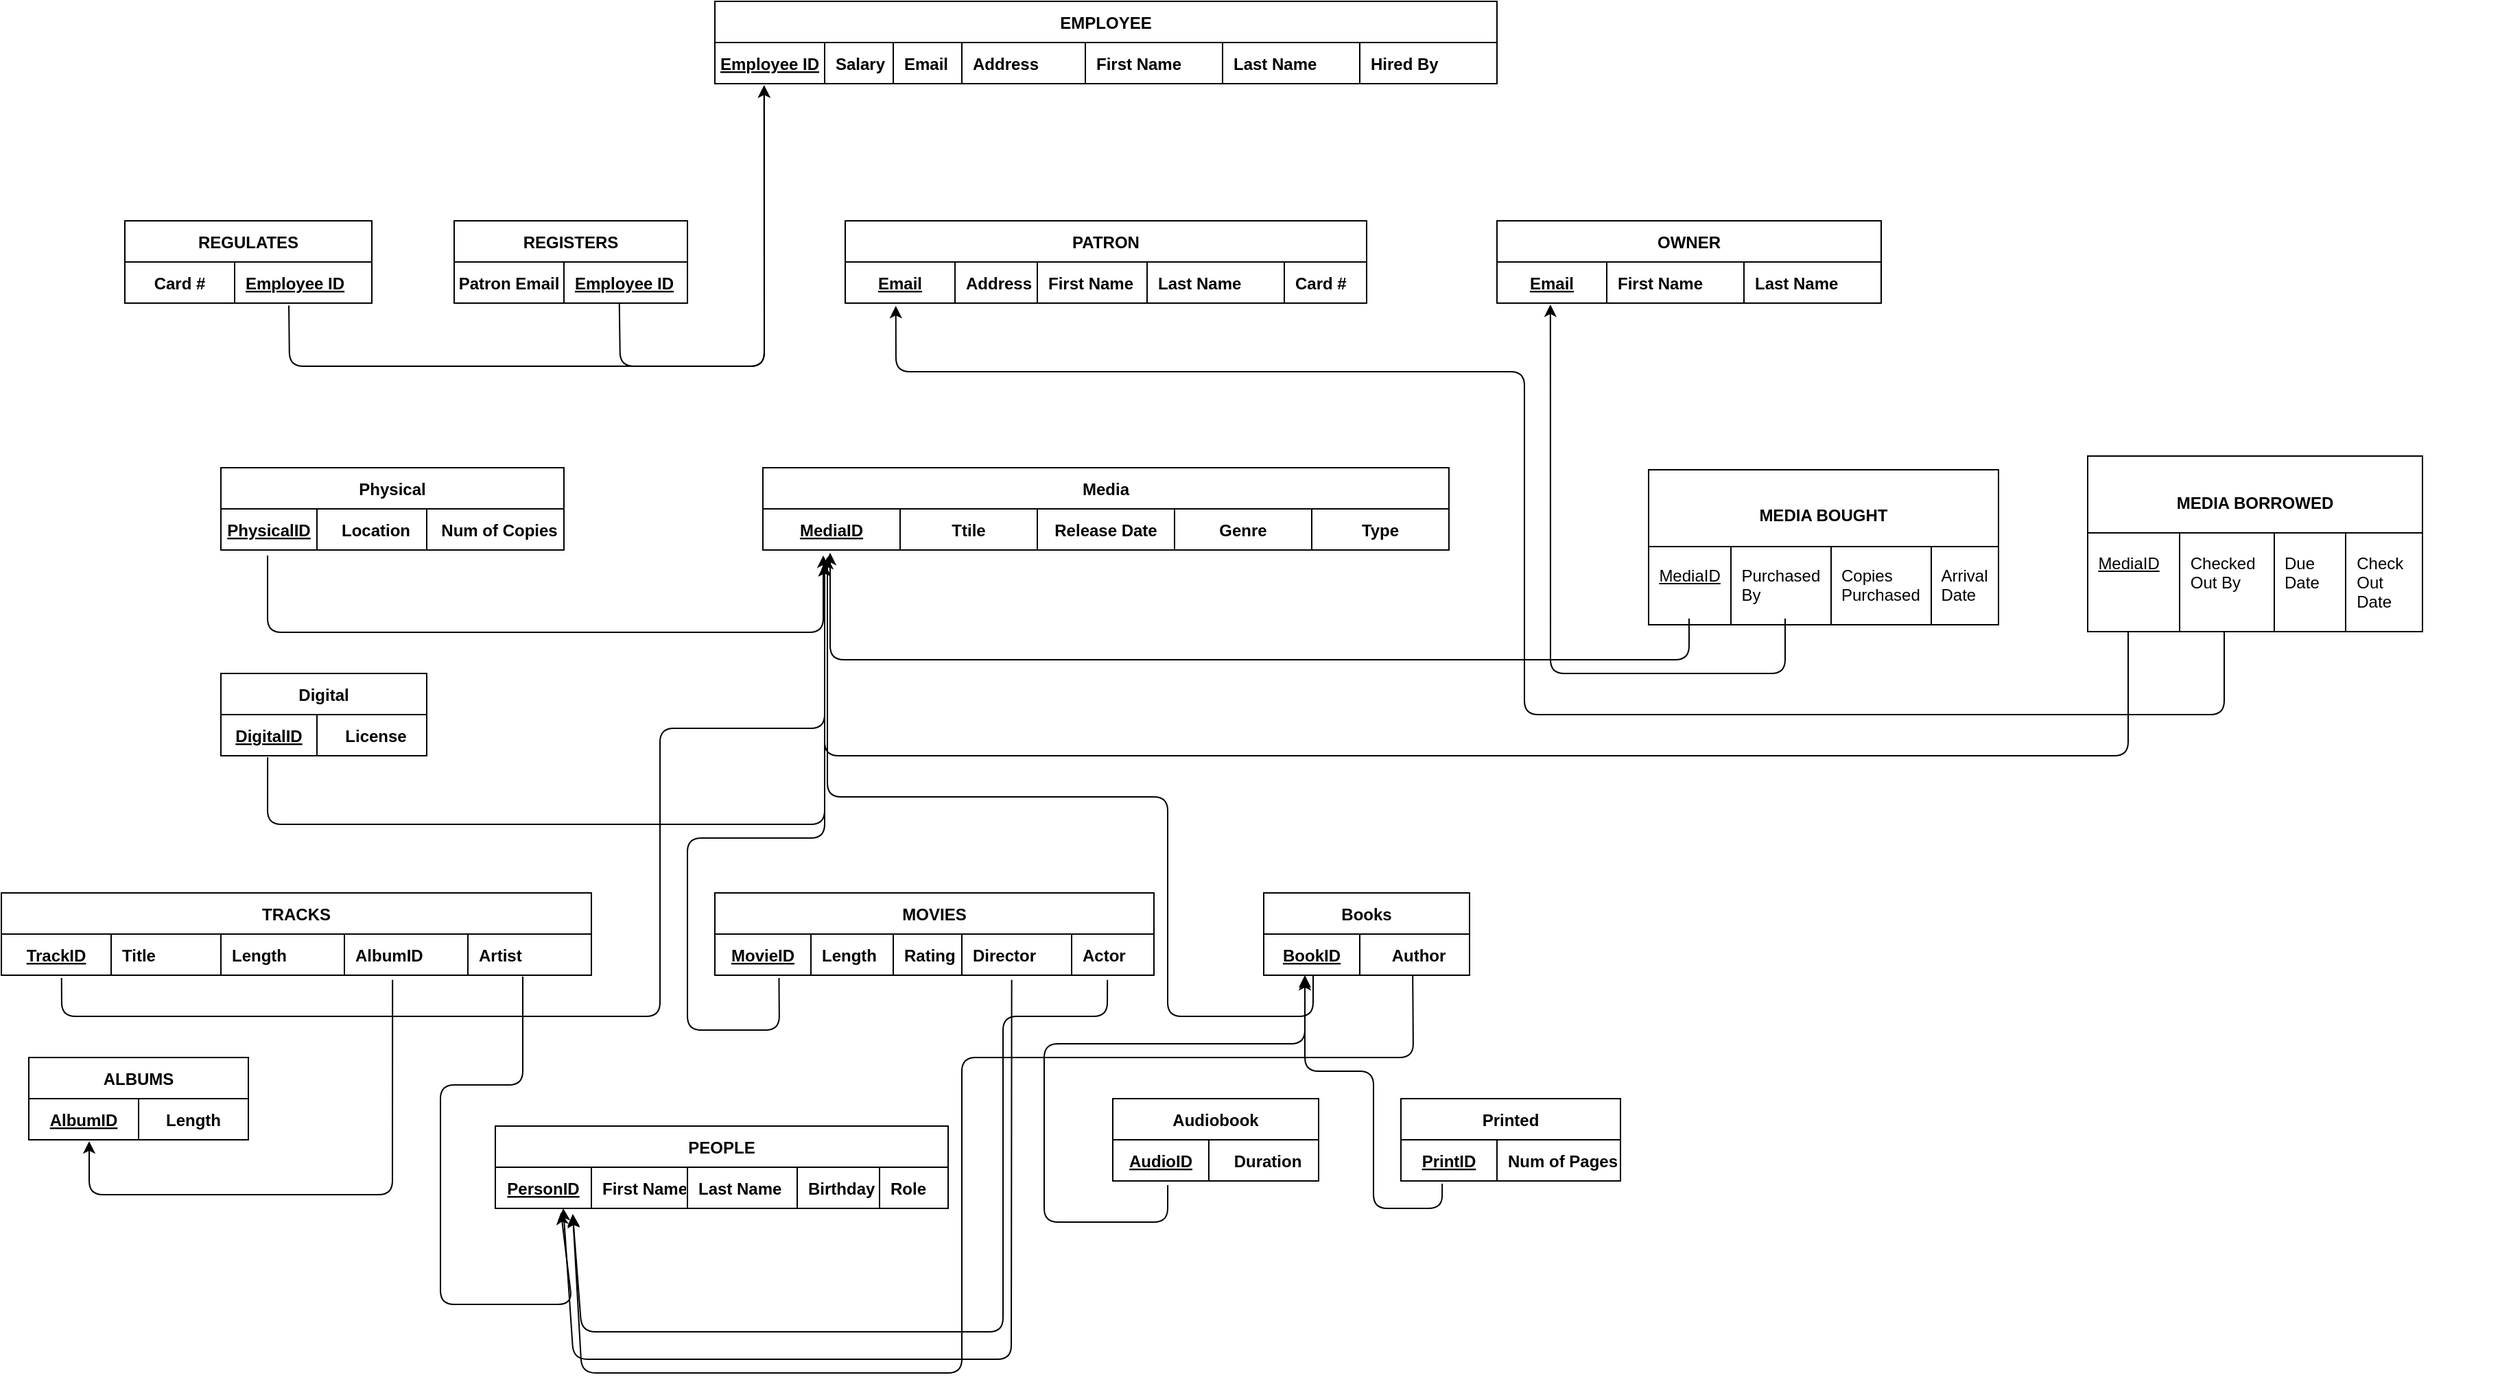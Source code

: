 <mxfile version="14.1.8" type="device"><diagram id="optC_siI0P9G7WBGGkas" name="Page-1"><mxGraphModel dx="1894" dy="1380" grid="1" gridSize="10" guides="1" tooltips="1" connect="1" arrows="1" fold="1" page="1" pageScale="1" pageWidth="850" pageHeight="1100" math="0" shadow="0"><root><mxCell id="0"/><mxCell id="1" parent="0"/><mxCell id="qBYB9C6rcBCTpEjO4FeT-145" value="EMPLOYEE" style="shape=table;startSize=30;container=1;collapsible=1;childLayout=tableLayout;fixedRows=1;rowLines=0;fontStyle=1;align=center;resizeLast=1;" parent="1" vertex="1"><mxGeometry x="570" y="60" width="570" height="60" as="geometry"/></mxCell><mxCell id="qBYB9C6rcBCTpEjO4FeT-146" value="" style="shape=partialRectangle;collapsible=0;dropTarget=0;pointerEvents=0;fillColor=none;top=0;left=0;bottom=1;right=0;points=[[0,0.5],[1,0.5]];portConstraint=eastwest;" parent="qBYB9C6rcBCTpEjO4FeT-145" vertex="1"><mxGeometry y="30" width="570" height="30" as="geometry"/></mxCell><mxCell id="qBYB9C6rcBCTpEjO4FeT-147" value="Employee ID" style="shape=partialRectangle;connectable=0;fillColor=none;top=0;left=0;bottom=0;right=0;fontStyle=5;overflow=hidden;" parent="qBYB9C6rcBCTpEjO4FeT-146" vertex="1"><mxGeometry width="80" height="30" as="geometry"/></mxCell><mxCell id="qBYB9C6rcBCTpEjO4FeT-148" value="Salary" style="shape=partialRectangle;connectable=0;fillColor=none;top=0;left=0;bottom=0;right=0;align=left;spacingLeft=6;fontStyle=1;overflow=hidden;" parent="qBYB9C6rcBCTpEjO4FeT-146" vertex="1"><mxGeometry x="80" width="50" height="30" as="geometry"/></mxCell><mxCell id="qBYB9C6rcBCTpEjO4FeT-149" value="Email" style="shape=partialRectangle;connectable=0;fillColor=none;top=0;left=0;bottom=0;right=0;align=left;spacingLeft=6;fontStyle=1;overflow=hidden;" parent="qBYB9C6rcBCTpEjO4FeT-146" vertex="1"><mxGeometry x="130" width="50" height="30" as="geometry"/></mxCell><mxCell id="qBYB9C6rcBCTpEjO4FeT-150" value="Address" style="shape=partialRectangle;connectable=0;fillColor=none;top=0;left=0;bottom=0;right=0;align=left;spacingLeft=6;fontStyle=1;overflow=hidden;" parent="qBYB9C6rcBCTpEjO4FeT-146" vertex="1"><mxGeometry x="180" width="90" height="30" as="geometry"/></mxCell><mxCell id="qBYB9C6rcBCTpEjO4FeT-151" value="First Name" style="shape=partialRectangle;connectable=0;fillColor=none;top=0;left=0;bottom=0;right=0;align=left;spacingLeft=6;fontStyle=1;overflow=hidden;" parent="qBYB9C6rcBCTpEjO4FeT-146" vertex="1"><mxGeometry x="270" width="100" height="30" as="geometry"/></mxCell><mxCell id="qBYB9C6rcBCTpEjO4FeT-152" value="Last Name" style="shape=partialRectangle;connectable=0;fillColor=none;top=0;left=0;bottom=0;right=0;align=left;spacingLeft=6;fontStyle=1;overflow=hidden;" parent="qBYB9C6rcBCTpEjO4FeT-146" vertex="1"><mxGeometry x="370" width="100" height="30" as="geometry"/></mxCell><mxCell id="qBYB9C6rcBCTpEjO4FeT-153" value="Hired By" style="shape=partialRectangle;connectable=0;fillColor=none;top=0;left=0;bottom=0;right=0;align=left;spacingLeft=6;fontStyle=1;overflow=hidden;" parent="qBYB9C6rcBCTpEjO4FeT-146" vertex="1"><mxGeometry x="470" width="100" height="30" as="geometry"/></mxCell><mxCell id="qBYB9C6rcBCTpEjO4FeT-154" value="PATRON" style="shape=table;startSize=30;container=1;collapsible=1;childLayout=tableLayout;fixedRows=1;rowLines=0;fontStyle=1;align=center;resizeLast=1;" parent="1" vertex="1"><mxGeometry x="665" y="220" width="380" height="60" as="geometry"/></mxCell><mxCell id="qBYB9C6rcBCTpEjO4FeT-155" value="" style="shape=partialRectangle;collapsible=0;dropTarget=0;pointerEvents=0;fillColor=none;top=0;left=0;bottom=1;right=0;points=[[0,0.5],[1,0.5]];portConstraint=eastwest;" parent="qBYB9C6rcBCTpEjO4FeT-154" vertex="1"><mxGeometry y="30" width="380" height="30" as="geometry"/></mxCell><mxCell id="qBYB9C6rcBCTpEjO4FeT-156" value="Email" style="shape=partialRectangle;connectable=0;fillColor=none;top=0;left=0;bottom=0;right=0;fontStyle=5;overflow=hidden;" parent="qBYB9C6rcBCTpEjO4FeT-155" vertex="1"><mxGeometry width="80" height="30" as="geometry"/></mxCell><mxCell id="qBYB9C6rcBCTpEjO4FeT-157" value="Address" style="shape=partialRectangle;connectable=0;fillColor=none;top=0;left=0;bottom=0;right=0;align=left;spacingLeft=6;fontStyle=1;overflow=hidden;" parent="qBYB9C6rcBCTpEjO4FeT-155" vertex="1"><mxGeometry x="80" width="60" height="30" as="geometry"/></mxCell><mxCell id="qBYB9C6rcBCTpEjO4FeT-158" value="First Name" style="shape=partialRectangle;connectable=0;fillColor=none;top=0;left=0;bottom=0;right=0;align=left;spacingLeft=6;fontStyle=1;overflow=hidden;" parent="qBYB9C6rcBCTpEjO4FeT-155" vertex="1"><mxGeometry x="140" width="80" height="30" as="geometry"/></mxCell><mxCell id="qBYB9C6rcBCTpEjO4FeT-159" value="Last Name" style="shape=partialRectangle;connectable=0;fillColor=none;top=0;left=0;bottom=0;right=0;align=left;spacingLeft=6;fontStyle=1;overflow=hidden;" parent="qBYB9C6rcBCTpEjO4FeT-155" vertex="1"><mxGeometry x="220" width="100" height="30" as="geometry"/></mxCell><mxCell id="qBYB9C6rcBCTpEjO4FeT-160" value="Card #" style="shape=partialRectangle;connectable=0;fillColor=none;top=0;left=0;bottom=0;right=0;align=left;spacingLeft=6;fontStyle=1;overflow=hidden;" parent="qBYB9C6rcBCTpEjO4FeT-155" vertex="1"><mxGeometry x="320" width="60" height="30" as="geometry"/></mxCell><mxCell id="qBYB9C6rcBCTpEjO4FeT-161" value="Books" style="shape=table;startSize=30;container=1;collapsible=1;childLayout=tableLayout;fixedRows=1;rowLines=0;fontStyle=1;align=center;resizeLast=1;" parent="1" vertex="1"><mxGeometry x="970" y="710" width="150" height="60" as="geometry"/></mxCell><mxCell id="qBYB9C6rcBCTpEjO4FeT-162" value="" style="shape=partialRectangle;collapsible=0;dropTarget=0;pointerEvents=0;fillColor=none;top=0;left=0;bottom=1;right=0;points=[[0,0.5],[1,0.5]];portConstraint=eastwest;" parent="qBYB9C6rcBCTpEjO4FeT-161" vertex="1"><mxGeometry y="30" width="150" height="30" as="geometry"/></mxCell><mxCell id="qBYB9C6rcBCTpEjO4FeT-163" value="BookID" style="shape=partialRectangle;connectable=0;fillColor=none;top=0;left=0;bottom=0;right=0;fontStyle=5;overflow=hidden;" parent="qBYB9C6rcBCTpEjO4FeT-162" vertex="1"><mxGeometry width="70" height="30" as="geometry"/></mxCell><mxCell id="qBYB9C6rcBCTpEjO4FeT-171" value="Author" style="shape=partialRectangle;connectable=0;fillColor=none;top=0;left=0;bottom=0;right=0;align=center;spacingLeft=6;fontStyle=1;overflow=hidden;" parent="qBYB9C6rcBCTpEjO4FeT-162" vertex="1"><mxGeometry x="70" width="80" height="30" as="geometry"/></mxCell><mxCell id="qBYB9C6rcBCTpEjO4FeT-174" value="OWNER" style="shape=table;startSize=30;container=1;collapsible=1;childLayout=tableLayout;fixedRows=1;rowLines=0;fontStyle=1;align=center;resizeLast=1;" parent="1" vertex="1"><mxGeometry x="1140" y="220" width="280" height="60" as="geometry"/></mxCell><mxCell id="qBYB9C6rcBCTpEjO4FeT-175" value="" style="shape=partialRectangle;collapsible=0;dropTarget=0;pointerEvents=0;fillColor=none;top=0;left=0;bottom=1;right=0;points=[[0,0.5],[1,0.5]];portConstraint=eastwest;" parent="qBYB9C6rcBCTpEjO4FeT-174" vertex="1"><mxGeometry y="30" width="280" height="30" as="geometry"/></mxCell><mxCell id="qBYB9C6rcBCTpEjO4FeT-176" value="Email" style="shape=partialRectangle;connectable=0;fillColor=none;top=0;left=0;bottom=0;right=0;fontStyle=5;overflow=hidden;" parent="qBYB9C6rcBCTpEjO4FeT-175" vertex="1"><mxGeometry width="80" height="30" as="geometry"/></mxCell><mxCell id="qBYB9C6rcBCTpEjO4FeT-177" value="First Name" style="shape=partialRectangle;connectable=0;fillColor=none;top=0;left=0;bottom=0;right=0;align=left;spacingLeft=6;fontStyle=1;overflow=hidden;" parent="qBYB9C6rcBCTpEjO4FeT-175" vertex="1"><mxGeometry x="80" width="100" height="30" as="geometry"/></mxCell><mxCell id="qBYB9C6rcBCTpEjO4FeT-178" value="Last Name" style="shape=partialRectangle;connectable=0;fillColor=none;top=0;left=0;bottom=0;right=0;align=left;spacingLeft=6;fontStyle=1;overflow=hidden;" parent="qBYB9C6rcBCTpEjO4FeT-175" vertex="1"><mxGeometry x="180" width="100" height="30" as="geometry"/></mxCell><mxCell id="qBYB9C6rcBCTpEjO4FeT-179" value="ALBUMS" style="shape=table;startSize=30;container=1;collapsible=1;childLayout=tableLayout;fixedRows=1;rowLines=0;fontStyle=1;align=center;resizeLast=1;fillColor=none;" parent="1" vertex="1"><mxGeometry x="70" y="830" width="160" height="60" as="geometry"/></mxCell><mxCell id="qBYB9C6rcBCTpEjO4FeT-180" value="" style="shape=partialRectangle;collapsible=0;dropTarget=0;pointerEvents=0;fillColor=none;top=0;left=0;bottom=1;right=0;points=[[0,0.5],[1,0.5]];portConstraint=eastwest;" parent="qBYB9C6rcBCTpEjO4FeT-179" vertex="1"><mxGeometry y="30" width="160" height="30" as="geometry"/></mxCell><mxCell id="qBYB9C6rcBCTpEjO4FeT-181" value="AlbumID" style="shape=partialRectangle;connectable=0;fillColor=none;top=0;left=0;bottom=0;right=0;fontStyle=5;overflow=hidden;strokeColor=#FF0000;shadow=1;" parent="qBYB9C6rcBCTpEjO4FeT-180" vertex="1"><mxGeometry width="80" height="30" as="geometry"/></mxCell><mxCell id="lABjSXxBEu2qOvhMB3KD-27" value="Length" style="shape=partialRectangle;connectable=0;fillColor=none;top=0;left=0;bottom=0;right=0;fontStyle=1;overflow=hidden;strokeColor=#FF0000;shadow=1;" parent="qBYB9C6rcBCTpEjO4FeT-180" vertex="1"><mxGeometry x="80" width="80" height="30" as="geometry"/></mxCell><mxCell id="qBYB9C6rcBCTpEjO4FeT-192" value="TRACKS" style="shape=table;startSize=30;container=1;collapsible=1;childLayout=tableLayout;fixedRows=1;rowLines=0;fontStyle=1;align=center;resizeLast=1;fillColor=none;" parent="1" vertex="1"><mxGeometry x="50" y="710" width="430" height="60" as="geometry"/></mxCell><mxCell id="qBYB9C6rcBCTpEjO4FeT-193" value="" style="shape=partialRectangle;collapsible=0;dropTarget=0;pointerEvents=0;fillColor=none;top=0;left=0;bottom=1;right=0;points=[[0,0.5],[1,0.5]];portConstraint=eastwest;" parent="qBYB9C6rcBCTpEjO4FeT-192" vertex="1"><mxGeometry y="30" width="430" height="30" as="geometry"/></mxCell><mxCell id="qBYB9C6rcBCTpEjO4FeT-194" value="TrackID" style="shape=partialRectangle;connectable=0;fillColor=none;top=0;left=0;bottom=0;right=0;fontStyle=5;overflow=hidden;" parent="qBYB9C6rcBCTpEjO4FeT-193" vertex="1"><mxGeometry width="80" height="30" as="geometry"/></mxCell><mxCell id="qBYB9C6rcBCTpEjO4FeT-195" value="Title" style="shape=partialRectangle;connectable=0;fillColor=none;top=0;left=0;bottom=0;right=0;align=left;spacingLeft=6;fontStyle=1;overflow=hidden;" parent="qBYB9C6rcBCTpEjO4FeT-193" vertex="1"><mxGeometry x="80" width="80" height="30" as="geometry"/></mxCell><mxCell id="qBYB9C6rcBCTpEjO4FeT-196" value="Length" style="shape=partialRectangle;connectable=0;fillColor=none;top=0;left=0;bottom=0;right=0;align=left;spacingLeft=6;fontStyle=1;overflow=hidden;" parent="qBYB9C6rcBCTpEjO4FeT-193" vertex="1"><mxGeometry x="160" width="90" height="30" as="geometry"/></mxCell><mxCell id="lABjSXxBEu2qOvhMB3KD-9" value="AlbumID" style="shape=partialRectangle;connectable=0;fillColor=none;top=0;left=0;bottom=0;right=0;align=left;spacingLeft=6;fontStyle=1;overflow=hidden;" parent="qBYB9C6rcBCTpEjO4FeT-193" vertex="1"><mxGeometry x="250" width="90" height="30" as="geometry"/></mxCell><mxCell id="qBYB9C6rcBCTpEjO4FeT-197" value="Artist" style="shape=partialRectangle;connectable=0;fillColor=none;top=0;left=0;bottom=0;right=0;align=left;spacingLeft=6;fontStyle=1;overflow=hidden;" parent="qBYB9C6rcBCTpEjO4FeT-193" vertex="1"><mxGeometry x="340" width="90" height="30" as="geometry"/></mxCell><mxCell id="qBYB9C6rcBCTpEjO4FeT-198" value="MOVIES" style="shape=table;startSize=30;container=1;collapsible=1;childLayout=tableLayout;fixedRows=1;rowLines=0;fontStyle=1;align=center;resizeLast=1;fillColor=none;" parent="1" vertex="1"><mxGeometry x="570" y="710" width="320" height="60" as="geometry"/></mxCell><mxCell id="qBYB9C6rcBCTpEjO4FeT-199" value="" style="shape=partialRectangle;collapsible=0;dropTarget=0;pointerEvents=0;fillColor=none;top=0;left=0;bottom=1;right=0;points=[[0,0.5],[1,0.5]];portConstraint=eastwest;" parent="qBYB9C6rcBCTpEjO4FeT-198" vertex="1"><mxGeometry y="30" width="320" height="30" as="geometry"/></mxCell><mxCell id="qBYB9C6rcBCTpEjO4FeT-200" value="MovieID" style="shape=partialRectangle;connectable=0;fillColor=none;top=0;left=0;bottom=0;right=0;fontStyle=5;overflow=hidden;" parent="qBYB9C6rcBCTpEjO4FeT-199" vertex="1"><mxGeometry width="70" height="30" as="geometry"/></mxCell><mxCell id="qBYB9C6rcBCTpEjO4FeT-206" value="Length" style="shape=partialRectangle;connectable=0;fillColor=none;top=0;left=0;bottom=0;right=0;align=left;spacingLeft=6;fontStyle=1;overflow=hidden;" parent="qBYB9C6rcBCTpEjO4FeT-199" vertex="1"><mxGeometry x="70" width="60" height="30" as="geometry"/></mxCell><mxCell id="qBYB9C6rcBCTpEjO4FeT-207" value="Rating" style="shape=partialRectangle;connectable=0;fillColor=none;top=0;left=0;bottom=0;right=0;align=left;spacingLeft=6;fontStyle=1;overflow=hidden;" parent="qBYB9C6rcBCTpEjO4FeT-199" vertex="1"><mxGeometry x="130" width="50" height="30" as="geometry"/></mxCell><mxCell id="qBYB9C6rcBCTpEjO4FeT-208" value="Director" style="shape=partialRectangle;connectable=0;fillColor=none;top=0;left=0;bottom=0;right=0;align=left;spacingLeft=6;fontStyle=1;overflow=hidden;" parent="qBYB9C6rcBCTpEjO4FeT-199" vertex="1"><mxGeometry x="180" width="80" height="30" as="geometry"/></mxCell><mxCell id="lABjSXxBEu2qOvhMB3KD-32" value="Actor" style="shape=partialRectangle;connectable=0;fillColor=none;top=0;left=0;bottom=0;right=0;align=left;spacingLeft=6;fontStyle=1;overflow=hidden;" parent="qBYB9C6rcBCTpEjO4FeT-199" vertex="1"><mxGeometry x="260" width="60" height="30" as="geometry"/></mxCell><mxCell id="qBYB9C6rcBCTpEjO4FeT-219" value="PEOPLE" style="shape=table;startSize=30;container=1;collapsible=1;childLayout=tableLayout;fixedRows=1;rowLines=0;fontStyle=1;align=center;resizeLast=1;" parent="1" vertex="1"><mxGeometry x="410" y="880" width="330" height="60" as="geometry"/></mxCell><mxCell id="qBYB9C6rcBCTpEjO4FeT-220" value="" style="shape=partialRectangle;collapsible=0;dropTarget=0;pointerEvents=0;fillColor=none;top=0;left=0;bottom=1;right=0;points=[[0,0.5],[1,0.5]];portConstraint=eastwest;" parent="qBYB9C6rcBCTpEjO4FeT-219" vertex="1"><mxGeometry y="30" width="330" height="30" as="geometry"/></mxCell><mxCell id="qBYB9C6rcBCTpEjO4FeT-221" value="PersonID" style="shape=partialRectangle;connectable=0;fillColor=none;top=0;left=0;bottom=0;right=0;fontStyle=5;overflow=hidden;" parent="qBYB9C6rcBCTpEjO4FeT-220" vertex="1"><mxGeometry width="70" height="30" as="geometry"/></mxCell><mxCell id="qBYB9C6rcBCTpEjO4FeT-222" value="First Name" style="shape=partialRectangle;connectable=0;fillColor=none;top=0;left=0;bottom=0;right=0;align=left;spacingLeft=6;fontStyle=1;overflow=hidden;" parent="qBYB9C6rcBCTpEjO4FeT-220" vertex="1"><mxGeometry x="70" width="70" height="30" as="geometry"/></mxCell><mxCell id="qBYB9C6rcBCTpEjO4FeT-223" value="Last Name" style="shape=partialRectangle;connectable=0;fillColor=none;top=0;left=0;bottom=0;right=0;align=left;spacingLeft=6;fontStyle=1;overflow=hidden;" parent="qBYB9C6rcBCTpEjO4FeT-220" vertex="1"><mxGeometry x="140" width="80" height="30" as="geometry"/></mxCell><mxCell id="at8RIfhT87siccbuN55q-1" value="Birthday" style="shape=partialRectangle;connectable=0;fillColor=none;top=0;left=0;bottom=0;right=0;align=left;spacingLeft=6;fontStyle=1;overflow=hidden;" vertex="1" parent="qBYB9C6rcBCTpEjO4FeT-220"><mxGeometry x="220" width="60" height="30" as="geometry"/></mxCell><mxCell id="at8RIfhT87siccbuN55q-2" value="Role" style="shape=partialRectangle;connectable=0;fillColor=none;top=0;left=0;bottom=0;right=0;align=left;spacingLeft=6;fontStyle=1;overflow=hidden;" vertex="1" parent="qBYB9C6rcBCTpEjO4FeT-220"><mxGeometry x="280" width="50" height="30" as="geometry"/></mxCell><mxCell id="qBYB9C6rcBCTpEjO4FeT-230" value="REGULATES" style="shape=table;startSize=30;container=1;collapsible=1;childLayout=tableLayout;fixedRows=1;rowLines=0;fontStyle=1;align=center;resizeLast=1;" parent="1" vertex="1"><mxGeometry x="140" y="220" width="180" height="60" as="geometry"/></mxCell><mxCell id="qBYB9C6rcBCTpEjO4FeT-231" value="" style="shape=partialRectangle;collapsible=0;dropTarget=0;pointerEvents=0;fillColor=none;top=0;left=0;bottom=1;right=0;points=[[0,0.5],[1,0.5]];portConstraint=eastwest;" parent="qBYB9C6rcBCTpEjO4FeT-230" vertex="1"><mxGeometry y="30" width="180" height="30" as="geometry"/></mxCell><mxCell id="qBYB9C6rcBCTpEjO4FeT-232" value="Card #" style="shape=partialRectangle;connectable=0;fillColor=none;top=0;left=0;bottom=0;right=0;fontStyle=1;overflow=hidden;" parent="qBYB9C6rcBCTpEjO4FeT-231" vertex="1"><mxGeometry width="80" height="30" as="geometry"/></mxCell><mxCell id="qBYB9C6rcBCTpEjO4FeT-233" value="Employee ID" style="shape=partialRectangle;connectable=0;fillColor=none;top=0;left=0;bottom=0;right=0;align=left;spacingLeft=6;fontStyle=5;overflow=hidden;" parent="qBYB9C6rcBCTpEjO4FeT-231" vertex="1"><mxGeometry x="80" width="100" height="30" as="geometry"/></mxCell><mxCell id="qBYB9C6rcBCTpEjO4FeT-234" value="REGISTERS" style="shape=table;startSize=30;container=1;collapsible=1;childLayout=tableLayout;fixedRows=1;rowLines=0;fontStyle=1;align=center;resizeLast=1;" parent="1" vertex="1"><mxGeometry x="380" y="220" width="170" height="60" as="geometry"/></mxCell><mxCell id="qBYB9C6rcBCTpEjO4FeT-235" value="" style="shape=partialRectangle;collapsible=0;dropTarget=0;pointerEvents=0;fillColor=none;top=0;left=0;bottom=1;right=0;points=[[0,0.5],[1,0.5]];portConstraint=eastwest;" parent="qBYB9C6rcBCTpEjO4FeT-234" vertex="1"><mxGeometry y="30" width="170" height="30" as="geometry"/></mxCell><mxCell id="qBYB9C6rcBCTpEjO4FeT-236" value="Patron Email" style="shape=partialRectangle;connectable=0;fillColor=none;top=0;left=0;bottom=0;right=0;fontStyle=1;overflow=hidden;" parent="qBYB9C6rcBCTpEjO4FeT-235" vertex="1"><mxGeometry width="80" height="30" as="geometry"/></mxCell><mxCell id="qBYB9C6rcBCTpEjO4FeT-237" value="Employee ID" style="shape=partialRectangle;connectable=0;fillColor=none;top=0;left=0;bottom=0;right=0;align=left;spacingLeft=6;fontStyle=5;overflow=hidden;" parent="qBYB9C6rcBCTpEjO4FeT-235" vertex="1"><mxGeometry x="80" width="90" height="30" as="geometry"/></mxCell><mxCell id="qBYB9C6rcBCTpEjO4FeT-238" value="Audiobook" style="shape=table;startSize=30;container=1;collapsible=1;childLayout=tableLayout;fixedRows=1;rowLines=0;fontStyle=1;align=center;resizeLast=1;fillColor=none;" parent="1" vertex="1"><mxGeometry x="860" y="860" width="150" height="60" as="geometry"/></mxCell><mxCell id="qBYB9C6rcBCTpEjO4FeT-239" value="" style="shape=partialRectangle;collapsible=0;dropTarget=0;pointerEvents=0;fillColor=none;top=0;left=0;bottom=1;right=0;points=[[0,0.5],[1,0.5]];portConstraint=eastwest;" parent="qBYB9C6rcBCTpEjO4FeT-238" vertex="1"><mxGeometry y="30" width="150" height="30" as="geometry"/></mxCell><mxCell id="qBYB9C6rcBCTpEjO4FeT-240" value="AudioID" style="shape=partialRectangle;connectable=0;fillColor=none;top=0;left=0;bottom=0;right=0;fontStyle=5;overflow=hidden;" parent="qBYB9C6rcBCTpEjO4FeT-239" vertex="1"><mxGeometry width="70" height="30" as="geometry"/></mxCell><mxCell id="qBYB9C6rcBCTpEjO4FeT-241" value="Duration" style="shape=partialRectangle;connectable=0;fillColor=none;top=0;left=0;bottom=0;right=0;align=center;spacingLeft=6;fontStyle=1;overflow=hidden;" parent="qBYB9C6rcBCTpEjO4FeT-239" vertex="1"><mxGeometry x="70" width="80" height="30" as="geometry"/></mxCell><mxCell id="qBYB9C6rcBCTpEjO4FeT-242" value="Printed" style="shape=table;startSize=30;container=1;collapsible=1;childLayout=tableLayout;fixedRows=1;rowLines=0;fontStyle=1;align=center;resizeLast=1;fillColor=none;" parent="1" vertex="1"><mxGeometry x="1070" y="860" width="160" height="60" as="geometry"/></mxCell><mxCell id="qBYB9C6rcBCTpEjO4FeT-243" value="" style="shape=partialRectangle;collapsible=0;dropTarget=0;pointerEvents=0;fillColor=none;top=0;left=0;bottom=1;right=0;points=[[0,0.5],[1,0.5]];portConstraint=eastwest;" parent="qBYB9C6rcBCTpEjO4FeT-242" vertex="1"><mxGeometry y="30" width="160" height="30" as="geometry"/></mxCell><mxCell id="qBYB9C6rcBCTpEjO4FeT-244" value="PrintID" style="shape=partialRectangle;connectable=0;fillColor=none;top=0;left=0;bottom=0;right=0;fontStyle=5;overflow=hidden;" parent="qBYB9C6rcBCTpEjO4FeT-243" vertex="1"><mxGeometry width="70" height="30" as="geometry"/></mxCell><mxCell id="qBYB9C6rcBCTpEjO4FeT-245" value="Num of Pages" style="shape=partialRectangle;connectable=0;fillColor=none;top=0;left=0;bottom=0;right=0;align=center;spacingLeft=6;fontStyle=1;overflow=hidden;" parent="qBYB9C6rcBCTpEjO4FeT-243" vertex="1"><mxGeometry x="70" width="90" height="30" as="geometry"/></mxCell><mxCell id="qBYB9C6rcBCTpEjO4FeT-246" value="Digital" style="shape=table;startSize=30;container=1;collapsible=1;childLayout=tableLayout;fixedRows=1;rowLines=0;fontStyle=1;align=center;resizeLast=1;fillColor=none;" parent="1" vertex="1"><mxGeometry x="210" y="550" width="150" height="60" as="geometry"/></mxCell><mxCell id="qBYB9C6rcBCTpEjO4FeT-247" value="" style="shape=partialRectangle;collapsible=0;dropTarget=0;pointerEvents=0;fillColor=none;top=0;left=0;bottom=1;right=0;points=[[0,0.5],[1,0.5]];portConstraint=eastwest;" parent="qBYB9C6rcBCTpEjO4FeT-246" vertex="1"><mxGeometry y="30" width="150" height="30" as="geometry"/></mxCell><mxCell id="qBYB9C6rcBCTpEjO4FeT-248" value="DigitalID" style="shape=partialRectangle;connectable=0;fillColor=none;top=0;left=0;bottom=0;right=0;fontStyle=5;overflow=hidden;" parent="qBYB9C6rcBCTpEjO4FeT-247" vertex="1"><mxGeometry width="70" height="30" as="geometry"/></mxCell><mxCell id="qBYB9C6rcBCTpEjO4FeT-249" value="License" style="shape=partialRectangle;connectable=0;fillColor=none;top=0;left=0;bottom=0;right=0;align=center;spacingLeft=6;fontStyle=1;overflow=hidden;" parent="qBYB9C6rcBCTpEjO4FeT-247" vertex="1"><mxGeometry x="70" width="80" height="30" as="geometry"/></mxCell><mxCell id="qBYB9C6rcBCTpEjO4FeT-250" value="Physical" style="shape=table;startSize=30;container=1;collapsible=1;childLayout=tableLayout;fixedRows=1;rowLines=0;fontStyle=1;align=center;resizeLast=1;fillColor=none;" parent="1" vertex="1"><mxGeometry x="210" y="400" width="250" height="60" as="geometry"/></mxCell><mxCell id="qBYB9C6rcBCTpEjO4FeT-251" value="" style="shape=partialRectangle;collapsible=0;dropTarget=0;pointerEvents=0;fillColor=none;top=0;left=0;bottom=1;right=0;points=[[0,0.5],[1,0.5]];portConstraint=eastwest;" parent="qBYB9C6rcBCTpEjO4FeT-250" vertex="1"><mxGeometry y="30" width="250" height="30" as="geometry"/></mxCell><mxCell id="qBYB9C6rcBCTpEjO4FeT-252" value="PhysicalID" style="shape=partialRectangle;connectable=0;fillColor=none;top=0;left=0;bottom=0;right=0;fontStyle=5;overflow=hidden;" parent="qBYB9C6rcBCTpEjO4FeT-251" vertex="1"><mxGeometry width="70" height="30" as="geometry"/></mxCell><mxCell id="qBYB9C6rcBCTpEjO4FeT-253" value="Location" style="shape=partialRectangle;connectable=0;fillColor=none;top=0;left=0;bottom=0;right=0;align=center;spacingLeft=6;fontStyle=1;overflow=hidden;" parent="qBYB9C6rcBCTpEjO4FeT-251" vertex="1"><mxGeometry x="70" width="80" height="30" as="geometry"/></mxCell><mxCell id="qBYB9C6rcBCTpEjO4FeT-254" value="Num of Copies" style="shape=partialRectangle;connectable=0;fillColor=none;top=0;left=0;bottom=0;right=0;align=center;spacingLeft=6;fontStyle=1;overflow=hidden;" parent="qBYB9C6rcBCTpEjO4FeT-251" vertex="1"><mxGeometry x="150" width="100" height="30" as="geometry"/></mxCell><mxCell id="qBYB9C6rcBCTpEjO4FeT-257" value="" style="endArrow=classic;html=1;exitX=0.708;exitY=0.987;exitDx=0;exitDy=0;exitPerimeter=0;entryX=0.063;entryY=1.039;entryDx=0;entryDy=0;entryPerimeter=0;" parent="1" source="qBYB9C6rcBCTpEjO4FeT-235" target="qBYB9C6rcBCTpEjO4FeT-146" edge="1"><mxGeometry width="50" height="50" relative="1" as="geometry"><mxPoint x="501" y="288.02" as="sourcePoint"/><mxPoint x="650" y="210" as="targetPoint"/><Array as="points"><mxPoint x="501" y="326"/><mxPoint x="606" y="326"/></Array></mxGeometry></mxCell><mxCell id="qBYB9C6rcBCTpEjO4FeT-258" value="" style="endArrow=classic;html=1;exitX=0.664;exitY=1.057;exitDx=0;exitDy=0;exitPerimeter=0;entryX=0.063;entryY=1.039;entryDx=0;entryDy=0;entryPerimeter=0;" parent="1" source="qBYB9C6rcBCTpEjO4FeT-231" edge="1"><mxGeometry width="50" height="50" relative="1" as="geometry"><mxPoint x="500.36" y="279.61" as="sourcePoint"/><mxPoint x="605.91" y="121.17" as="targetPoint"/><Array as="points"><mxPoint x="260" y="326"/><mxPoint x="606" y="326"/></Array></mxGeometry></mxCell><mxCell id="bMmgrZPtYIZqE6GzlUSJ-23" value="&lt;br&gt;&lt;table class=&quot;MsoTableGrid&quot; style=&quot;width: 183.8pt ; margin-left: 0.5in ; border-collapse: collapse ; border: none&quot; width=&quot;245&quot; cellspacing=&quot;0&quot; cellpadding=&quot;0&quot; border=&quot;1&quot;&gt; &lt;tbody&gt;&lt;tr&gt;  &lt;td colspan=&quot;4&quot; style=&quot;width: 183.8pt ; border: solid 1.0pt ; padding: 0in 5.4pt 0in 5.4pt&quot; width=&quot;245&quot; valign=&quot;top&quot;&gt;&lt;br&gt;  &lt;p class=&quot;MsoListParagraph&quot; style=&quot;margin-bottom: 0in ; text-align: center ; line-height: normal&quot; align=&quot;center&quot;&gt;&lt;b&gt;MEDIA BORROWED&lt;/b&gt;&lt;/p&gt;&lt;br&gt;  &lt;/td&gt; &lt;/tr&gt; &lt;tr&gt;  &lt;td style=&quot;width: 49.6pt ; border: solid 1.0pt ; border-top: none ; padding: 0in 5.4pt 0in 5.4pt&quot; width=&quot;66&quot; valign=&quot;top&quot;&gt;&lt;br&gt;  &lt;p class=&quot;MsoListParagraphCxSpFirst&quot; style=&quot;margin: 0in ; line-height: normal&quot;&gt;&lt;u&gt;MediaID&lt;/u&gt;&lt;/p&gt;&lt;br&gt;  &lt;/td&gt;  &lt;td style=&quot;width: 48.85pt ; border-top: none ; border-left: none ; border-bottom: solid 1.0pt ; border-right: solid 1.0pt ; padding: 0in 5.4pt 0in 5.4pt&quot; width=&quot;65&quot; valign=&quot;top&quot;&gt;&lt;br&gt;  &lt;p class=&quot;MsoListParagraphCxSpMiddle&quot; style=&quot;margin: 0in ; line-height: normal&quot;&gt;Checked Out By&lt;/p&gt;&lt;br&gt;  &lt;/td&gt;  &lt;td style=&quot;width: 45.85pt ; border-top: none ; border-left: none ; border-bottom: solid 1.0pt ; border-right: solid 1.0pt ; padding: 0in 5.4pt 0in 5.4pt&quot; width=&quot;61&quot; valign=&quot;top&quot;&gt;&lt;br&gt;  &lt;p class=&quot;MsoListParagraphCxSpMiddle&quot; style=&quot;margin: 0in ; line-height: normal&quot;&gt;Due Date&lt;/p&gt;&lt;br&gt;  &lt;/td&gt;  &lt;td style=&quot;width: 39.5pt ; border-top: none ; border-left: none ; border-bottom: solid 1.0pt ; border-right: solid 1.0pt ; padding: 0in 5.4pt 0in 5.4pt&quot; width=&quot;53&quot; valign=&quot;top&quot;&gt;&lt;br&gt;  &lt;p class=&quot;MsoListParagraphCxSpLast&quot; style=&quot;margin: 0in ; line-height: normal&quot;&gt;Check Out Date&lt;/p&gt;&lt;br&gt;  &lt;/td&gt; &lt;/tr&gt;&lt;/tbody&gt;&lt;/table&gt;" style="text;whiteSpace=wrap;html=1;" parent="1" vertex="1"><mxGeometry x="1520" y="370" width="350" height="100" as="geometry"/></mxCell><mxCell id="1d5BZvRvHJppk17h3FBI-10" value="&lt;br&gt;&lt;br&gt;&lt;br&gt;&lt;br&gt;&lt;br&gt;&lt;br&gt;&lt;br&gt;&lt;br&gt;&lt;br&gt;&lt;br&gt;&lt;table class=&quot;MsoTableGrid&quot; style=&quot;width: 183.8pt ; margin-left: 0.5in ; border-collapse: collapse ; border: none&quot; width=&quot;245&quot; cellspacing=&quot;0&quot; cellpadding=&quot;0&quot; border=&quot;1&quot;&gt; &lt;tbody&gt;&lt;tr&gt;  &lt;td colspan=&quot;4&quot; style=&quot;width: 183.8pt ; border: solid 1.0pt ; padding: 0in 5.4pt 0in 5.4pt&quot; width=&quot;245&quot; valign=&quot;top&quot;&gt;&lt;br&gt;  &lt;p class=&quot;MsoListParagraph&quot; style=&quot;margin-bottom: 0in ; text-align: center ; line-height: normal&quot; align=&quot;center&quot;&gt;&lt;b&gt;MEDIA BOUGHT&lt;/b&gt;&lt;/p&gt;&lt;br&gt;  &lt;/td&gt; &lt;/tr&gt; &lt;tr&gt;  &lt;td style=&quot;width: 49.6pt ; border: solid 1.0pt ; border-top: none ; padding: 0in 5.4pt 0in 5.4pt&quot; width=&quot;66&quot; valign=&quot;top&quot;&gt;&lt;br&gt;  &lt;p class=&quot;MsoListParagraphCxSpFirst&quot; style=&quot;margin: 0in ; line-height: normal&quot;&gt;&lt;u&gt;MediaID&lt;/u&gt;&lt;/p&gt;&lt;br&gt;  &lt;/td&gt;  &lt;td style=&quot;width: 48.85pt ; border-top: none ; border-left: none ; border-bottom: solid 1.0pt ; border-right: solid 1.0pt ; padding: 0in 5.4pt 0in 5.4pt&quot; width=&quot;65&quot; valign=&quot;top&quot;&gt;&lt;br&gt;  &lt;p class=&quot;MsoListParagraphCxSpMiddle&quot; style=&quot;margin: 0in ; line-height: normal&quot;&gt;Purchased By&lt;/p&gt;&lt;br&gt;  &lt;/td&gt;  &lt;td style=&quot;width: 45.85pt ; border-top: none ; border-left: none ; border-bottom: solid 1.0pt ; border-right: solid 1.0pt ; padding: 0in 5.4pt 0in 5.4pt&quot; width=&quot;61&quot; valign=&quot;top&quot;&gt;&lt;br&gt;  &lt;p class=&quot;MsoListParagraphCxSpMiddle&quot; style=&quot;margin: 0in ; line-height: normal&quot;&gt;Copies Purchased&lt;/p&gt;&lt;br&gt;  &lt;/td&gt;  &lt;td style=&quot;width: 39.5pt ; border-top: none ; border-left: none ; border-bottom: solid 1.0pt ; border-right: solid 1.0pt ; padding: 0in 5.4pt 0in 5.4pt&quot; width=&quot;53&quot; valign=&quot;top&quot;&gt;&lt;br&gt;  &lt;p class=&quot;MsoListParagraphCxSpLast&quot; style=&quot;margin: 0in ; line-height: normal&quot;&gt;Arrival Date&lt;/p&gt;&lt;br&gt;  &lt;/td&gt; &lt;/tr&gt;&lt;/tbody&gt;&lt;/table&gt;" style="text;whiteSpace=wrap;html=1;" parent="1" vertex="1"><mxGeometry x="1200" y="250" width="230" height="130" as="geometry"/></mxCell><mxCell id="aNIKgJkf048Lp-F2OSfP-5" value="Media" style="shape=table;startSize=30;container=1;collapsible=1;childLayout=tableLayout;fixedRows=1;rowLines=0;fontStyle=1;align=center;resizeLast=1;" parent="1" vertex="1"><mxGeometry x="605" y="400" width="500" height="60" as="geometry"/></mxCell><mxCell id="aNIKgJkf048Lp-F2OSfP-6" value="" style="shape=partialRectangle;collapsible=0;dropTarget=0;pointerEvents=0;fillColor=none;top=0;left=0;bottom=1;right=0;points=[[0,0.5],[1,0.5]];portConstraint=eastwest;" parent="aNIKgJkf048Lp-F2OSfP-5" vertex="1"><mxGeometry y="30" width="500" height="30" as="geometry"/></mxCell><mxCell id="aNIKgJkf048Lp-F2OSfP-7" value="MediaID" style="shape=partialRectangle;connectable=0;fillColor=none;top=0;left=0;bottom=0;right=0;fontStyle=5;overflow=hidden;shadow=1;" parent="aNIKgJkf048Lp-F2OSfP-6" vertex="1"><mxGeometry width="100" height="30" as="geometry"/></mxCell><mxCell id="lABjSXxBEu2qOvhMB3KD-4" value="Ttile" style="shape=partialRectangle;connectable=0;fillColor=none;top=0;left=0;bottom=0;right=0;fontStyle=1;overflow=hidden;shadow=1;" parent="aNIKgJkf048Lp-F2OSfP-6" vertex="1"><mxGeometry x="100" width="100" height="30" as="geometry"/></mxCell><mxCell id="lABjSXxBEu2qOvhMB3KD-5" value="Release Date" style="shape=partialRectangle;connectable=0;fillColor=none;top=0;left=0;bottom=0;right=0;fontStyle=1;overflow=hidden;shadow=1;" parent="aNIKgJkf048Lp-F2OSfP-6" vertex="1"><mxGeometry x="200" width="100" height="30" as="geometry"/></mxCell><mxCell id="lABjSXxBEu2qOvhMB3KD-6" value="Genre" style="shape=partialRectangle;connectable=0;fillColor=none;top=0;left=0;bottom=0;right=0;fontStyle=1;overflow=hidden;shadow=1;" parent="aNIKgJkf048Lp-F2OSfP-6" vertex="1"><mxGeometry x="300" width="100" height="30" as="geometry"/></mxCell><mxCell id="lABjSXxBEu2qOvhMB3KD-7" value="Type" style="shape=partialRectangle;connectable=0;fillColor=none;top=0;left=0;bottom=0;right=0;fontStyle=1;overflow=hidden;shadow=1;" parent="aNIKgJkf048Lp-F2OSfP-6" vertex="1"><mxGeometry x="400" width="100" height="30" as="geometry"/></mxCell><mxCell id="lABjSXxBEu2qOvhMB3KD-11" value="" style="endArrow=classic;html=1;" parent="1" edge="1"><mxGeometry width="50" height="50" relative="1" as="geometry"><mxPoint x="1280" y="510" as="sourcePoint"/><mxPoint x="654" y="462" as="targetPoint"/><Array as="points"><mxPoint x="1280" y="540"/><mxPoint x="654" y="540"/></Array></mxGeometry></mxCell><mxCell id="lABjSXxBEu2qOvhMB3KD-13" value="" style="endArrow=classic;html=1;entryX=0.139;entryY=1.033;entryDx=0;entryDy=0;entryPerimeter=0;" parent="1" target="qBYB9C6rcBCTpEjO4FeT-175" edge="1"><mxGeometry width="50" height="50" relative="1" as="geometry"><mxPoint x="1350" y="510" as="sourcePoint"/><mxPoint x="1170" y="470" as="targetPoint"/><Array as="points"><mxPoint x="1350" y="550"/><mxPoint x="1179" y="550"/></Array></mxGeometry></mxCell><mxCell id="lABjSXxBEu2qOvhMB3KD-15" value="" style="endArrow=classic;html=1;exitX=0.136;exitY=1.133;exitDx=0;exitDy=0;exitPerimeter=0;entryX=0.088;entryY=1.133;entryDx=0;entryDy=0;entryPerimeter=0;" parent="1" source="qBYB9C6rcBCTpEjO4FeT-251" target="aNIKgJkf048Lp-F2OSfP-6" edge="1"><mxGeometry width="50" height="50" relative="1" as="geometry"><mxPoint x="500" y="570" as="sourcePoint"/><mxPoint x="550" y="520" as="targetPoint"/><Array as="points"><mxPoint x="244" y="520"/><mxPoint x="649" y="520"/></Array></mxGeometry></mxCell><mxCell id="lABjSXxBEu2qOvhMB3KD-16" value="" style="endArrow=classic;html=1;exitX=0.227;exitY=1.033;exitDx=0;exitDy=0;exitPerimeter=0;" parent="1" source="qBYB9C6rcBCTpEjO4FeT-247" edge="1"><mxGeometry width="50" height="50" relative="1" as="geometry"><mxPoint x="570" y="530" as="sourcePoint"/><mxPoint x="650" y="470" as="targetPoint"/><Array as="points"><mxPoint x="244" y="660"/><mxPoint x="650" y="660"/></Array></mxGeometry></mxCell><mxCell id="lABjSXxBEu2qOvhMB3KD-17" value="" style="endArrow=classic;html=1;exitX=0.102;exitY=1.067;exitDx=0;exitDy=0;exitPerimeter=0;" parent="1" source="qBYB9C6rcBCTpEjO4FeT-193" edge="1"><mxGeometry width="50" height="50" relative="1" as="geometry"><mxPoint x="510" y="630" as="sourcePoint"/><mxPoint x="650" y="470" as="targetPoint"/><Array as="points"><mxPoint x="94" y="800"/><mxPoint x="530" y="800"/><mxPoint x="530" y="590"/><mxPoint x="650" y="590"/></Array></mxGeometry></mxCell><mxCell id="lABjSXxBEu2qOvhMB3KD-18" value="" style="endArrow=classic;html=1;" parent="1" edge="1"><mxGeometry width="50" height="50" relative="1" as="geometry"><mxPoint x="1600" y="520" as="sourcePoint"/><mxPoint x="650" y="470" as="targetPoint"/><Array as="points"><mxPoint x="1600" y="610"/><mxPoint x="650" y="610"/></Array></mxGeometry></mxCell><mxCell id="lABjSXxBEu2qOvhMB3KD-19" value="" style="endArrow=classic;html=1;entryX=0.097;entryY=1.067;entryDx=0;entryDy=0;entryPerimeter=0;" parent="1" target="qBYB9C6rcBCTpEjO4FeT-155" edge="1"><mxGeometry width="50" height="50" relative="1" as="geometry"><mxPoint x="1670" y="520" as="sourcePoint"/><mxPoint x="760" y="320" as="targetPoint"/><Array as="points"><mxPoint x="1670" y="580"/><mxPoint x="1160" y="580"/><mxPoint x="1160" y="330"/><mxPoint x="702" y="330"/></Array></mxGeometry></mxCell><mxCell id="lABjSXxBEu2qOvhMB3KD-21" value="" style="endArrow=classic;html=1;exitX=0.24;exitY=1;exitDx=0;exitDy=0;exitPerimeter=0;entryX=0.094;entryY=1.167;entryDx=0;entryDy=0;entryPerimeter=0;" parent="1" source="qBYB9C6rcBCTpEjO4FeT-162" target="aNIKgJkf048Lp-F2OSfP-6" edge="1"><mxGeometry width="50" height="50" relative="1" as="geometry"><mxPoint x="920" y="840" as="sourcePoint"/><mxPoint x="970" y="790" as="targetPoint"/><Array as="points"><mxPoint x="1006" y="800"/><mxPoint x="900" y="800"/><mxPoint x="900" y="640"/><mxPoint x="652" y="640"/></Array></mxGeometry></mxCell><mxCell id="lABjSXxBEu2qOvhMB3KD-22" value="" style="endArrow=classic;html=1;exitX=0.267;exitY=1.1;exitDx=0;exitDy=0;exitPerimeter=0;entryX=0.2;entryY=1.067;entryDx=0;entryDy=0;entryPerimeter=0;" parent="1" source="qBYB9C6rcBCTpEjO4FeT-239" target="qBYB9C6rcBCTpEjO4FeT-162" edge="1"><mxGeometry width="50" height="50" relative="1" as="geometry"><mxPoint x="620" y="940" as="sourcePoint"/><mxPoint x="670" y="890" as="targetPoint"/><Array as="points"><mxPoint x="900" y="950"/><mxPoint x="810" y="950"/><mxPoint x="810" y="820"/><mxPoint x="1000" y="820"/></Array></mxGeometry></mxCell><mxCell id="lABjSXxBEu2qOvhMB3KD-23" value="" style="endArrow=classic;html=1;exitX=0.188;exitY=1.067;exitDx=0;exitDy=0;exitPerimeter=0;" parent="1" source="qBYB9C6rcBCTpEjO4FeT-243" edge="1"><mxGeometry width="50" height="50" relative="1" as="geometry"><mxPoint x="1070" y="970" as="sourcePoint"/><mxPoint x="1000" y="770" as="targetPoint"/><Array as="points"><mxPoint x="1100" y="940"/><mxPoint x="1050" y="940"/><mxPoint x="1050" y="840"/><mxPoint x="1000" y="840"/></Array></mxGeometry></mxCell><mxCell id="lABjSXxBEu2qOvhMB3KD-25" value="" style="endArrow=classic;html=1;exitX=0.146;exitY=1.067;exitDx=0;exitDy=0;exitPerimeter=0;" parent="1" source="qBYB9C6rcBCTpEjO4FeT-199" edge="1"><mxGeometry width="50" height="50" relative="1" as="geometry"><mxPoint x="550" y="890" as="sourcePoint"/><mxPoint x="650" y="470" as="targetPoint"/><Array as="points"><mxPoint x="617" y="810"/><mxPoint x="550" y="810"/><mxPoint x="550" y="670"/><mxPoint x="650" y="670"/></Array></mxGeometry></mxCell><mxCell id="lABjSXxBEu2qOvhMB3KD-28" value="" style="endArrow=classic;html=1;entryX=0.145;entryY=1.094;entryDx=0;entryDy=0;entryPerimeter=0;" parent="1" target="qBYB9C6rcBCTpEjO4FeT-220" edge="1"><mxGeometry width="50" height="50" relative="1" as="geometry"><mxPoint x="430" y="771" as="sourcePoint"/><mxPoint x="450" y="830" as="targetPoint"/><Array as="points"><mxPoint x="430" y="850"/><mxPoint x="370" y="850"/><mxPoint x="370" y="1010"/><mxPoint x="466" y="1010"/></Array></mxGeometry></mxCell><mxCell id="lABjSXxBEu2qOvhMB3KD-29" value="" style="endArrow=classic;html=1;exitX=0.894;exitY=1.111;exitDx=0;exitDy=0;exitPerimeter=0;entryX=0.171;entryY=1.173;entryDx=0;entryDy=0;entryPerimeter=0;" parent="1" source="qBYB9C6rcBCTpEjO4FeT-199" target="qBYB9C6rcBCTpEjO4FeT-220" edge="1"><mxGeometry width="50" height="50" relative="1" as="geometry"><mxPoint x="560" y="900" as="sourcePoint"/><mxPoint x="610" y="850" as="targetPoint"/><Array as="points"><mxPoint x="856" y="800"/><mxPoint x="780" y="800"/><mxPoint x="780" y="1030"/><mxPoint x="473" y="1030"/></Array></mxGeometry></mxCell><mxCell id="lABjSXxBEu2qOvhMB3KD-30" value="" style="endArrow=classic;html=1;exitX=0.724;exitY=0.996;exitDx=0;exitDy=0;exitPerimeter=0;entryX=0.171;entryY=1.133;entryDx=0;entryDy=0;entryPerimeter=0;" parent="1" source="qBYB9C6rcBCTpEjO4FeT-162" target="qBYB9C6rcBCTpEjO4FeT-220" edge="1"><mxGeometry width="50" height="50" relative="1" as="geometry"><mxPoint x="710" y="870" as="sourcePoint"/><mxPoint x="760" y="820" as="targetPoint"/><Array as="points"><mxPoint x="1079" y="830"/><mxPoint x="750" y="830"/><mxPoint x="750" y="1060"/><mxPoint x="473" y="1060"/></Array></mxGeometry></mxCell><mxCell id="lABjSXxBEu2qOvhMB3KD-31" value="" style="endArrow=classic;html=1;exitX=0.663;exitY=1.114;exitDx=0;exitDy=0;exitPerimeter=0;entryX=0.275;entryY=1.035;entryDx=0;entryDy=0;entryPerimeter=0;" parent="1" source="qBYB9C6rcBCTpEjO4FeT-193" target="qBYB9C6rcBCTpEjO4FeT-180" edge="1"><mxGeometry width="50" height="50" relative="1" as="geometry"><mxPoint x="240" y="1010" as="sourcePoint"/><mxPoint x="290" y="960" as="targetPoint"/><Array as="points"><mxPoint x="335" y="930"/><mxPoint x="114" y="930"/></Array></mxGeometry></mxCell><mxCell id="lABjSXxBEu2qOvhMB3KD-34" value="" style="endArrow=classic;html=1;exitX=0.676;exitY=1.111;exitDx=0;exitDy=0;exitPerimeter=0;entryX=0.15;entryY=1;entryDx=0;entryDy=0;entryPerimeter=0;" parent="1" source="qBYB9C6rcBCTpEjO4FeT-199" target="qBYB9C6rcBCTpEjO4FeT-220" edge="1"><mxGeometry width="50" height="50" relative="1" as="geometry"><mxPoint x="760" y="680" as="sourcePoint"/><mxPoint x="810" y="630" as="targetPoint"/><Array as="points"><mxPoint x="786" y="1050"/><mxPoint x="467" y="1050"/></Array></mxGeometry></mxCell></root></mxGraphModel></diagram></mxfile>